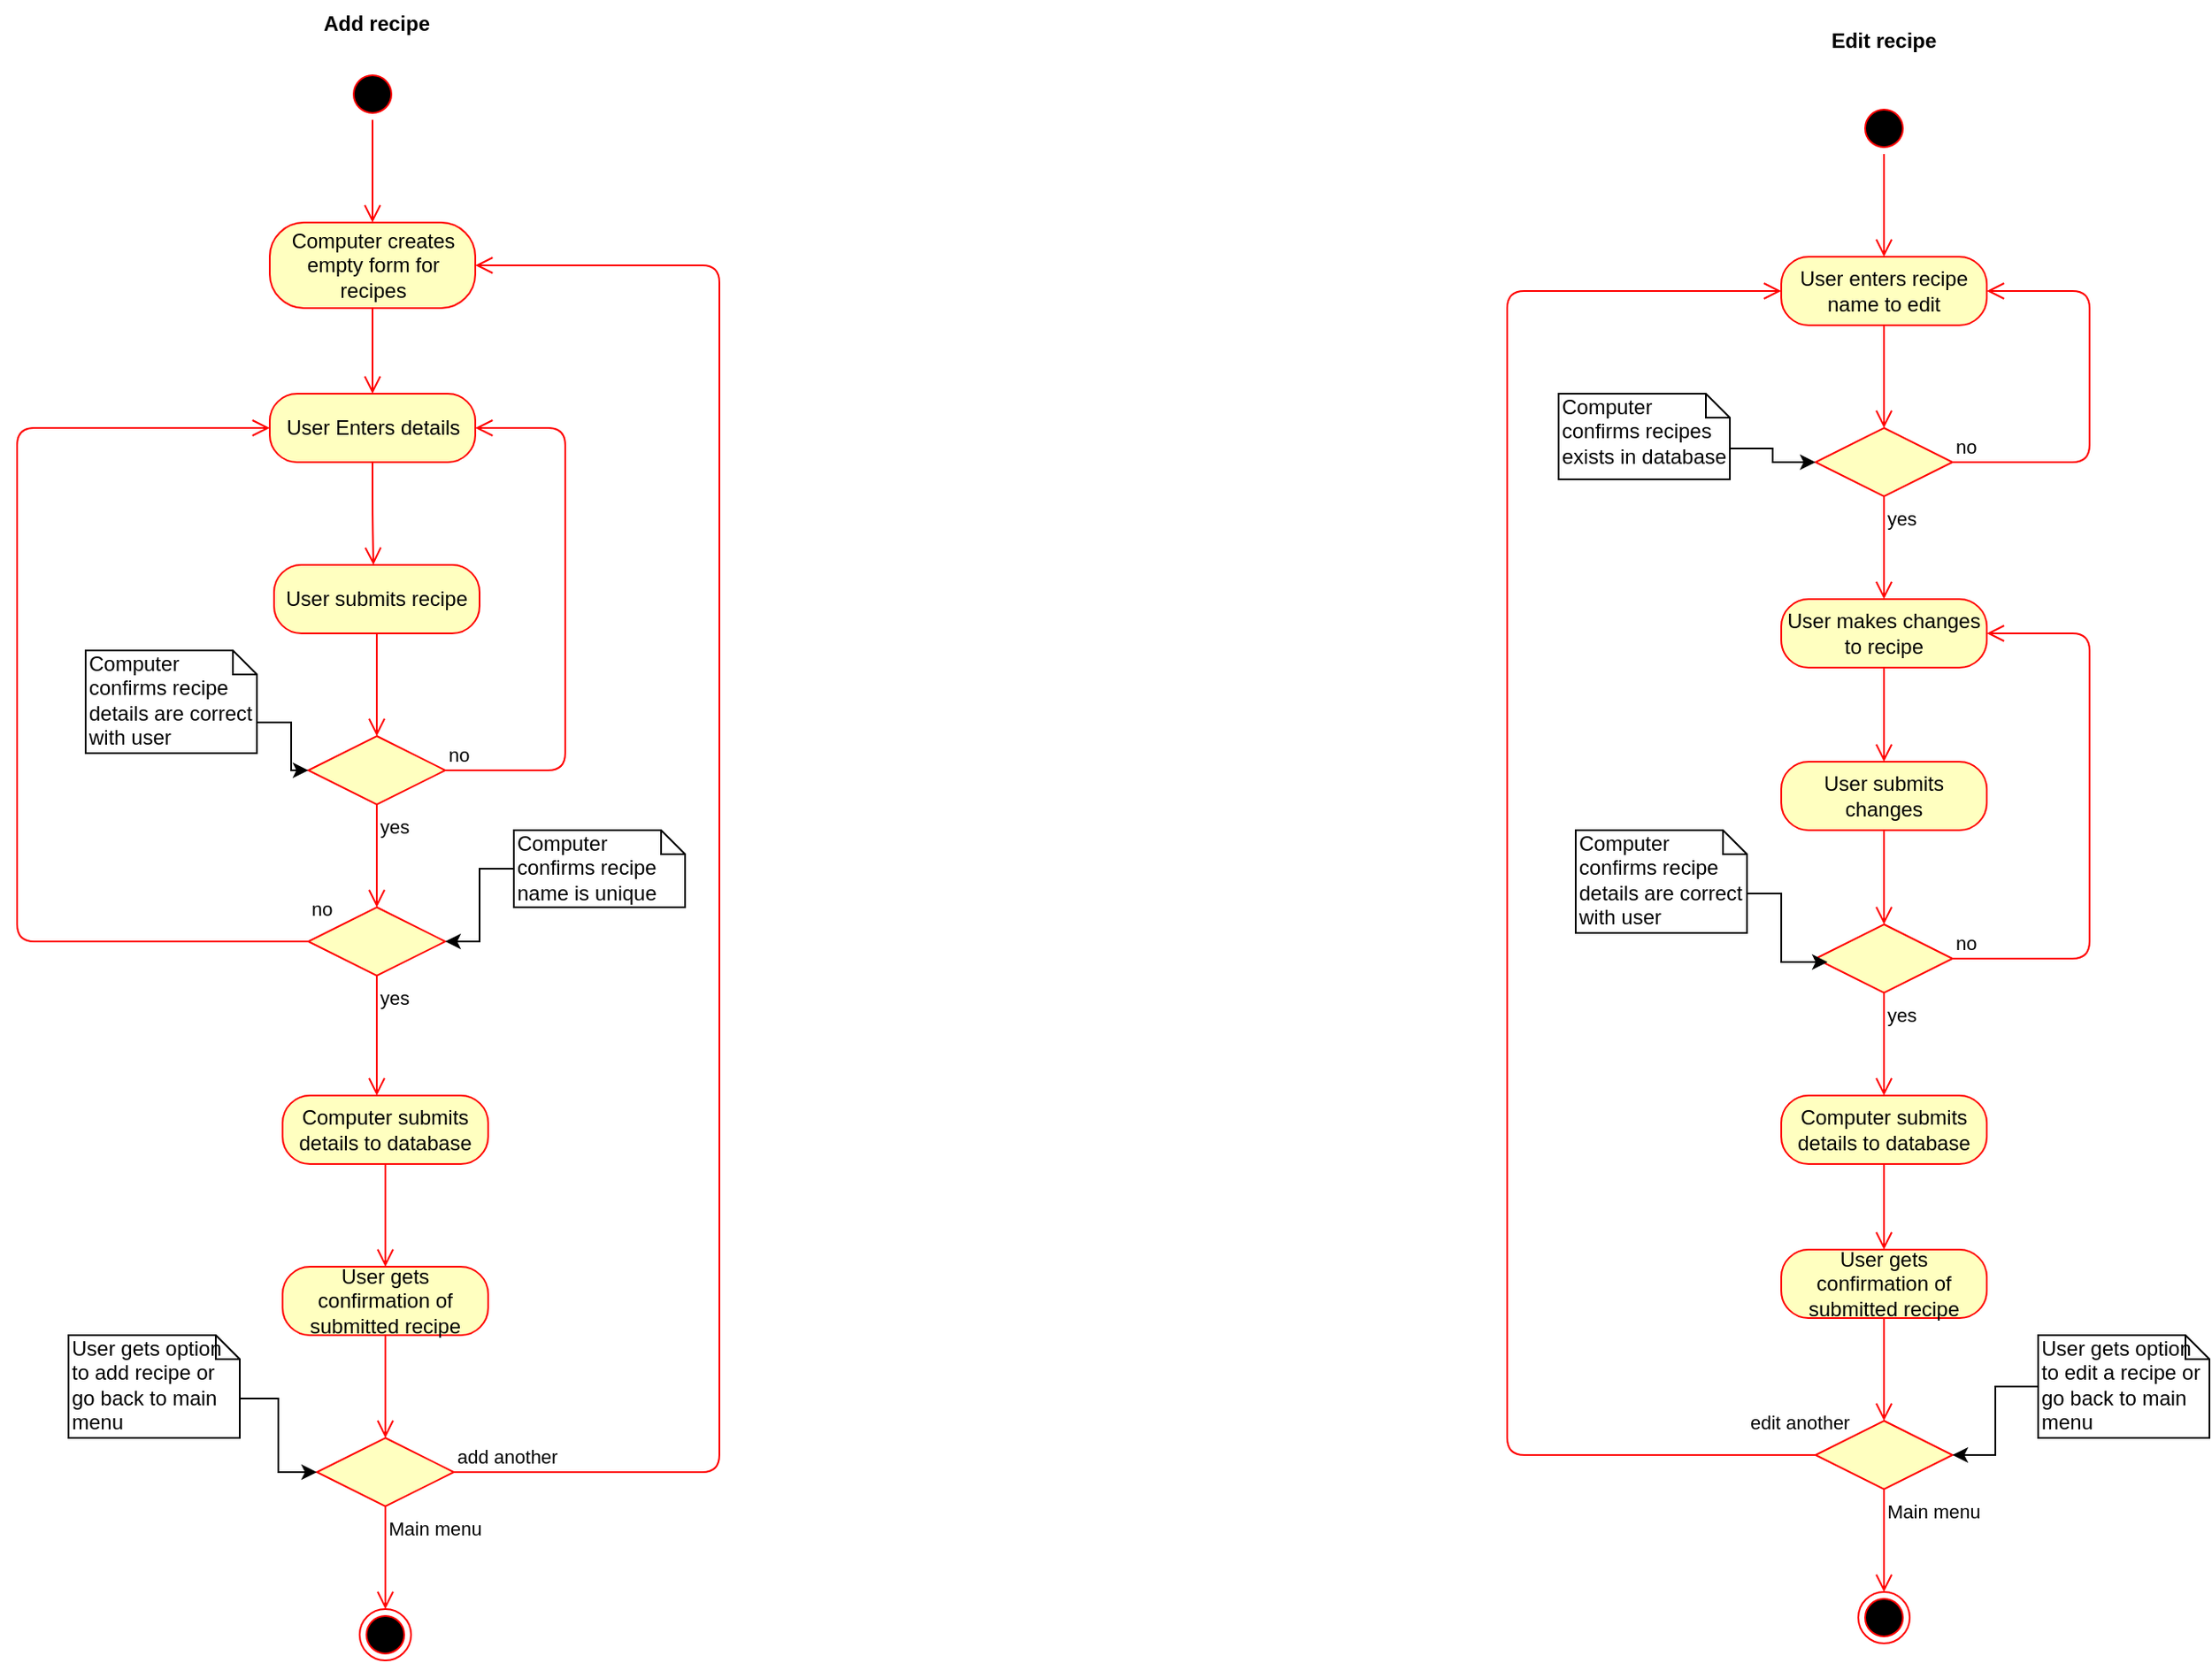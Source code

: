 <mxfile version="13.6.2" type="device"><diagram id="eKEcu8Rc6A_VZjZtCsJ3" name="Page-1"><mxGraphModel dx="1326" dy="806" grid="1" gridSize="10" guides="1" tooltips="1" connect="1" arrows="1" fold="1" page="1" pageScale="1" pageWidth="850" pageHeight="1100" math="0" shadow="0"><root><mxCell id="0"/><mxCell id="1" parent="0"/><mxCell id="d8NRdwbH9ryaJUKJN_NA-1" value="" style="ellipse;html=1;shape=startState;fillColor=#000000;strokeColor=#ff0000;" vertex="1" parent="1"><mxGeometry x="342.5" y="80" width="30" height="30" as="geometry"/></mxCell><mxCell id="d8NRdwbH9ryaJUKJN_NA-2" value="" style="edgeStyle=orthogonalEdgeStyle;html=1;verticalAlign=bottom;endArrow=open;endSize=8;strokeColor=#ff0000;" edge="1" source="d8NRdwbH9ryaJUKJN_NA-1" parent="1"><mxGeometry relative="1" as="geometry"><mxPoint x="357.5" y="170" as="targetPoint"/></mxGeometry></mxCell><mxCell id="d8NRdwbH9ryaJUKJN_NA-4" value="Add recipe" style="text;align=center;fontStyle=1;verticalAlign=middle;spacingLeft=3;spacingRight=3;strokeColor=none;rotatable=0;points=[[0,0.5],[1,0.5]];portConstraint=eastwest;" vertex="1" parent="1"><mxGeometry x="320" y="40" width="80" height="26" as="geometry"/></mxCell><mxCell id="d8NRdwbH9ryaJUKJN_NA-5" value="Computer creates empty form for recipes" style="rounded=1;whiteSpace=wrap;html=1;arcSize=40;fontColor=#000000;fillColor=#ffffc0;strokeColor=#ff0000;" vertex="1" parent="1"><mxGeometry x="297.5" y="170" width="120" height="50" as="geometry"/></mxCell><mxCell id="d8NRdwbH9ryaJUKJN_NA-6" value="" style="edgeStyle=orthogonalEdgeStyle;html=1;verticalAlign=bottom;endArrow=open;endSize=8;strokeColor=#ff0000;" edge="1" source="d8NRdwbH9ryaJUKJN_NA-5" parent="1"><mxGeometry relative="1" as="geometry"><mxPoint x="357.5" y="270" as="targetPoint"/></mxGeometry></mxCell><mxCell id="d8NRdwbH9ryaJUKJN_NA-7" value="User Enters details" style="rounded=1;whiteSpace=wrap;html=1;arcSize=40;fontColor=#000000;fillColor=#ffffc0;strokeColor=#ff0000;" vertex="1" parent="1"><mxGeometry x="297.5" y="270" width="120" height="40" as="geometry"/></mxCell><mxCell id="d8NRdwbH9ryaJUKJN_NA-8" value="" style="edgeStyle=orthogonalEdgeStyle;html=1;verticalAlign=bottom;endArrow=open;endSize=8;strokeColor=#ff0000;" edge="1" source="d8NRdwbH9ryaJUKJN_NA-7" parent="1"><mxGeometry relative="1" as="geometry"><mxPoint x="358" y="370" as="targetPoint"/><Array as="points"><mxPoint x="358" y="340"/><mxPoint x="358" y="340"/></Array></mxGeometry></mxCell><mxCell id="d8NRdwbH9ryaJUKJN_NA-9" value="User submits recipe" style="rounded=1;whiteSpace=wrap;html=1;arcSize=40;fontColor=#000000;fillColor=#ffffc0;strokeColor=#ff0000;" vertex="1" parent="1"><mxGeometry x="300" y="370" width="120" height="40" as="geometry"/></mxCell><mxCell id="d8NRdwbH9ryaJUKJN_NA-10" value="" style="edgeStyle=orthogonalEdgeStyle;html=1;verticalAlign=bottom;endArrow=open;endSize=8;strokeColor=#ff0000;" edge="1" source="d8NRdwbH9ryaJUKJN_NA-9" parent="1"><mxGeometry relative="1" as="geometry"><mxPoint x="360" y="470" as="targetPoint"/></mxGeometry></mxCell><mxCell id="d8NRdwbH9ryaJUKJN_NA-11" value="" style="rhombus;whiteSpace=wrap;html=1;fillColor=#ffffc0;strokeColor=#ff0000;" vertex="1" parent="1"><mxGeometry x="320" y="470" width="80" height="40" as="geometry"/></mxCell><mxCell id="d8NRdwbH9ryaJUKJN_NA-12" value="no" style="edgeStyle=orthogonalEdgeStyle;html=1;align=left;verticalAlign=bottom;endArrow=open;endSize=8;strokeColor=#ff0000;entryX=1;entryY=0.5;entryDx=0;entryDy=0;" edge="1" source="d8NRdwbH9ryaJUKJN_NA-11" parent="1" target="d8NRdwbH9ryaJUKJN_NA-7"><mxGeometry x="-1" relative="1" as="geometry"><mxPoint x="530" y="280" as="targetPoint"/><Array as="points"><mxPoint x="470" y="490"/><mxPoint x="470" y="290"/></Array></mxGeometry></mxCell><mxCell id="d8NRdwbH9ryaJUKJN_NA-13" value="yes" style="edgeStyle=orthogonalEdgeStyle;html=1;align=left;verticalAlign=top;endArrow=open;endSize=8;strokeColor=#ff0000;" edge="1" source="d8NRdwbH9ryaJUKJN_NA-11" parent="1"><mxGeometry x="-1" relative="1" as="geometry"><mxPoint x="360" y="570" as="targetPoint"/></mxGeometry></mxCell><mxCell id="d8NRdwbH9ryaJUKJN_NA-15" style="edgeStyle=orthogonalEdgeStyle;rounded=0;orthogonalLoop=1;jettySize=auto;html=1;exitX=0;exitY=0;exitDx=100;exitDy=42;exitPerimeter=0;entryX=0;entryY=0.5;entryDx=0;entryDy=0;" edge="1" parent="1" source="d8NRdwbH9ryaJUKJN_NA-14" target="d8NRdwbH9ryaJUKJN_NA-11"><mxGeometry relative="1" as="geometry"/></mxCell><mxCell id="d8NRdwbH9ryaJUKJN_NA-14" value="Computer confirms recipe details are correct with user" style="shape=note;whiteSpace=wrap;html=1;size=14;verticalAlign=top;align=left;spacingTop=-6;" vertex="1" parent="1"><mxGeometry x="190" y="420" width="100" height="60" as="geometry"/></mxCell><mxCell id="d8NRdwbH9ryaJUKJN_NA-19" value="" style="rhombus;whiteSpace=wrap;html=1;fillColor=#ffffc0;strokeColor=#ff0000;" vertex="1" parent="1"><mxGeometry x="320" y="570" width="80" height="40" as="geometry"/></mxCell><mxCell id="d8NRdwbH9ryaJUKJN_NA-20" value="no" style="edgeStyle=orthogonalEdgeStyle;html=1;align=left;verticalAlign=bottom;endArrow=open;endSize=8;strokeColor=#ff0000;exitX=0;exitY=0.5;exitDx=0;exitDy=0;entryX=0;entryY=0.5;entryDx=0;entryDy=0;" edge="1" source="d8NRdwbH9ryaJUKJN_NA-19" parent="1" target="d8NRdwbH9ryaJUKJN_NA-7"><mxGeometry x="-0.417" y="-170" relative="1" as="geometry"><mxPoint x="460" y="600" as="targetPoint"/><Array as="points"><mxPoint x="150" y="590"/><mxPoint x="150" y="290"/></Array><mxPoint as="offset"/></mxGeometry></mxCell><mxCell id="d8NRdwbH9ryaJUKJN_NA-21" value="yes" style="edgeStyle=orthogonalEdgeStyle;html=1;align=left;verticalAlign=top;endArrow=open;endSize=8;strokeColor=#ff0000;" edge="1" source="d8NRdwbH9ryaJUKJN_NA-19" parent="1"><mxGeometry x="-1" relative="1" as="geometry"><mxPoint x="360" y="680" as="targetPoint"/></mxGeometry></mxCell><mxCell id="d8NRdwbH9ryaJUKJN_NA-23" style="edgeStyle=orthogonalEdgeStyle;rounded=0;orthogonalLoop=1;jettySize=auto;html=1;exitX=0;exitY=0.5;exitDx=0;exitDy=0;exitPerimeter=0;entryX=1;entryY=0.5;entryDx=0;entryDy=0;" edge="1" parent="1" source="d8NRdwbH9ryaJUKJN_NA-22" target="d8NRdwbH9ryaJUKJN_NA-19"><mxGeometry relative="1" as="geometry"/></mxCell><mxCell id="d8NRdwbH9ryaJUKJN_NA-22" value="Computer confirms recipe name is unique" style="shape=note;whiteSpace=wrap;html=1;size=14;verticalAlign=top;align=left;spacingTop=-6;" vertex="1" parent="1"><mxGeometry x="440" y="525" width="100" height="45" as="geometry"/></mxCell><mxCell id="d8NRdwbH9ryaJUKJN_NA-24" value="Computer submits details to database" style="rounded=1;whiteSpace=wrap;html=1;arcSize=40;fontColor=#000000;fillColor=#ffffc0;strokeColor=#ff0000;" vertex="1" parent="1"><mxGeometry x="305" y="680" width="120" height="40" as="geometry"/></mxCell><mxCell id="d8NRdwbH9ryaJUKJN_NA-25" value="" style="edgeStyle=orthogonalEdgeStyle;html=1;verticalAlign=bottom;endArrow=open;endSize=8;strokeColor=#ff0000;" edge="1" source="d8NRdwbH9ryaJUKJN_NA-24" parent="1"><mxGeometry relative="1" as="geometry"><mxPoint x="365" y="780" as="targetPoint"/></mxGeometry></mxCell><mxCell id="d8NRdwbH9ryaJUKJN_NA-26" value="User gets confirmation of submitted recipe" style="rounded=1;whiteSpace=wrap;html=1;arcSize=40;fontColor=#000000;fillColor=#ffffc0;strokeColor=#ff0000;" vertex="1" parent="1"><mxGeometry x="305" y="780" width="120" height="40" as="geometry"/></mxCell><mxCell id="d8NRdwbH9ryaJUKJN_NA-27" value="" style="edgeStyle=orthogonalEdgeStyle;html=1;verticalAlign=bottom;endArrow=open;endSize=8;strokeColor=#ff0000;" edge="1" source="d8NRdwbH9ryaJUKJN_NA-26" parent="1"><mxGeometry relative="1" as="geometry"><mxPoint x="365" y="880" as="targetPoint"/></mxGeometry></mxCell><mxCell id="d8NRdwbH9ryaJUKJN_NA-30" value="" style="rhombus;whiteSpace=wrap;html=1;fillColor=#ffffc0;strokeColor=#ff0000;" vertex="1" parent="1"><mxGeometry x="325" y="880" width="80" height="40" as="geometry"/></mxCell><mxCell id="d8NRdwbH9ryaJUKJN_NA-31" value="add another" style="edgeStyle=orthogonalEdgeStyle;html=1;align=left;verticalAlign=bottom;endArrow=open;endSize=8;strokeColor=#ff0000;entryX=1;entryY=0.5;entryDx=0;entryDy=0;" edge="1" source="d8NRdwbH9ryaJUKJN_NA-30" parent="1" target="d8NRdwbH9ryaJUKJN_NA-5"><mxGeometry x="-1" relative="1" as="geometry"><mxPoint x="500" y="900" as="targetPoint"/><Array as="points"><mxPoint x="560" y="900"/><mxPoint x="560" y="195"/></Array></mxGeometry></mxCell><mxCell id="d8NRdwbH9ryaJUKJN_NA-32" value="Main menu" style="edgeStyle=orthogonalEdgeStyle;html=1;align=left;verticalAlign=top;endArrow=open;endSize=8;strokeColor=#ff0000;" edge="1" source="d8NRdwbH9ryaJUKJN_NA-30" parent="1"><mxGeometry x="-1" relative="1" as="geometry"><mxPoint x="365" y="980" as="targetPoint"/></mxGeometry></mxCell><mxCell id="d8NRdwbH9ryaJUKJN_NA-33" value="" style="ellipse;html=1;shape=endState;fillColor=#000000;strokeColor=#ff0000;" vertex="1" parent="1"><mxGeometry x="350" y="980" width="30" height="30" as="geometry"/></mxCell><mxCell id="d8NRdwbH9ryaJUKJN_NA-35" style="edgeStyle=orthogonalEdgeStyle;rounded=0;orthogonalLoop=1;jettySize=auto;html=1;exitX=0;exitY=0;exitDx=100;exitDy=37;exitPerimeter=0;entryX=0;entryY=0.5;entryDx=0;entryDy=0;" edge="1" parent="1" source="d8NRdwbH9ryaJUKJN_NA-34" target="d8NRdwbH9ryaJUKJN_NA-30"><mxGeometry relative="1" as="geometry"/></mxCell><mxCell id="d8NRdwbH9ryaJUKJN_NA-34" value="User gets option to add recipe or go back to main menu" style="shape=note;whiteSpace=wrap;html=1;size=14;verticalAlign=top;align=left;spacingTop=-6;" vertex="1" parent="1"><mxGeometry x="180" y="820" width="100" height="60" as="geometry"/></mxCell><mxCell id="d8NRdwbH9ryaJUKJN_NA-37" value="Edit recipe" style="text;align=center;fontStyle=1;verticalAlign=middle;spacingLeft=3;spacingRight=3;strokeColor=none;rotatable=0;points=[[0,0.5],[1,0.5]];portConstraint=eastwest;" vertex="1" parent="1"><mxGeometry x="1200" y="50" width="80" height="26" as="geometry"/></mxCell><mxCell id="d8NRdwbH9ryaJUKJN_NA-38" value="" style="ellipse;html=1;shape=startState;fillColor=#000000;strokeColor=#ff0000;" vertex="1" parent="1"><mxGeometry x="1225" y="100" width="30" height="30" as="geometry"/></mxCell><mxCell id="d8NRdwbH9ryaJUKJN_NA-39" value="" style="edgeStyle=orthogonalEdgeStyle;html=1;verticalAlign=bottom;endArrow=open;endSize=8;strokeColor=#ff0000;" edge="1" source="d8NRdwbH9ryaJUKJN_NA-38" parent="1"><mxGeometry relative="1" as="geometry"><mxPoint x="1240" y="190" as="targetPoint"/></mxGeometry></mxCell><mxCell id="d8NRdwbH9ryaJUKJN_NA-40" value="User enters recipe name to edit" style="rounded=1;whiteSpace=wrap;html=1;arcSize=40;fontColor=#000000;fillColor=#ffffc0;strokeColor=#ff0000;" vertex="1" parent="1"><mxGeometry x="1180" y="190" width="120" height="40" as="geometry"/></mxCell><mxCell id="d8NRdwbH9ryaJUKJN_NA-41" value="" style="edgeStyle=orthogonalEdgeStyle;html=1;verticalAlign=bottom;endArrow=open;endSize=8;strokeColor=#ff0000;entryX=0.5;entryY=0;entryDx=0;entryDy=0;" edge="1" source="d8NRdwbH9ryaJUKJN_NA-40" parent="1" target="d8NRdwbH9ryaJUKJN_NA-42"><mxGeometry relative="1" as="geometry"><mxPoint x="1230" y="260" as="targetPoint"/><Array as="points"/></mxGeometry></mxCell><mxCell id="d8NRdwbH9ryaJUKJN_NA-42" value="" style="rhombus;whiteSpace=wrap;html=1;fillColor=#ffffc0;strokeColor=#ff0000;" vertex="1" parent="1"><mxGeometry x="1200" y="290" width="80" height="40" as="geometry"/></mxCell><mxCell id="d8NRdwbH9ryaJUKJN_NA-43" value="no" style="edgeStyle=orthogonalEdgeStyle;html=1;align=left;verticalAlign=bottom;endArrow=open;endSize=8;strokeColor=#ff0000;entryX=1;entryY=0.5;entryDx=0;entryDy=0;" edge="1" source="d8NRdwbH9ryaJUKJN_NA-42" parent="1" target="d8NRdwbH9ryaJUKJN_NA-40"><mxGeometry x="-1" relative="1" as="geometry"><mxPoint x="1390" y="310" as="targetPoint"/><Array as="points"><mxPoint x="1360" y="310"/><mxPoint x="1360" y="210"/></Array></mxGeometry></mxCell><mxCell id="d8NRdwbH9ryaJUKJN_NA-44" value="yes" style="edgeStyle=orthogonalEdgeStyle;html=1;align=left;verticalAlign=top;endArrow=open;endSize=8;strokeColor=#ff0000;" edge="1" source="d8NRdwbH9ryaJUKJN_NA-42" parent="1"><mxGeometry x="-1" relative="1" as="geometry"><mxPoint x="1240" y="390" as="targetPoint"/><Array as="points"><mxPoint x="1240" y="370"/><mxPoint x="1240" y="370"/></Array></mxGeometry></mxCell><mxCell id="d8NRdwbH9ryaJUKJN_NA-46" style="edgeStyle=orthogonalEdgeStyle;rounded=0;orthogonalLoop=1;jettySize=auto;html=1;exitX=0;exitY=0;exitDx=100;exitDy=32;exitPerimeter=0;entryX=0;entryY=0.5;entryDx=0;entryDy=0;" edge="1" parent="1" source="d8NRdwbH9ryaJUKJN_NA-45" target="d8NRdwbH9ryaJUKJN_NA-42"><mxGeometry relative="1" as="geometry"/></mxCell><mxCell id="d8NRdwbH9ryaJUKJN_NA-45" value="Computer confirms recipes exists in database" style="shape=note;whiteSpace=wrap;html=1;size=14;verticalAlign=top;align=left;spacingTop=-6;" vertex="1" parent="1"><mxGeometry x="1050" y="270" width="100" height="50" as="geometry"/></mxCell><mxCell id="d8NRdwbH9ryaJUKJN_NA-47" value="User makes changes to recipe" style="rounded=1;whiteSpace=wrap;html=1;arcSize=40;fontColor=#000000;fillColor=#ffffc0;strokeColor=#ff0000;" vertex="1" parent="1"><mxGeometry x="1180" y="390" width="120" height="40" as="geometry"/></mxCell><mxCell id="d8NRdwbH9ryaJUKJN_NA-50" value="User submits changes" style="rounded=1;whiteSpace=wrap;html=1;arcSize=40;fontColor=#000000;fillColor=#ffffc0;strokeColor=#ff0000;" vertex="1" parent="1"><mxGeometry x="1180" y="485" width="120" height="40" as="geometry"/></mxCell><mxCell id="d8NRdwbH9ryaJUKJN_NA-51" value="" style="edgeStyle=orthogonalEdgeStyle;html=1;verticalAlign=bottom;endArrow=open;endSize=8;strokeColor=#ff0000;entryX=0.5;entryY=0;entryDx=0;entryDy=0;" edge="1" source="d8NRdwbH9ryaJUKJN_NA-50" parent="1" target="d8NRdwbH9ryaJUKJN_NA-52"><mxGeometry relative="1" as="geometry"><mxPoint x="1240" y="620" as="targetPoint"/></mxGeometry></mxCell><mxCell id="d8NRdwbH9ryaJUKJN_NA-52" value="" style="rhombus;whiteSpace=wrap;html=1;fillColor=#ffffc0;strokeColor=#ff0000;" vertex="1" parent="1"><mxGeometry x="1200" y="580" width="80" height="40" as="geometry"/></mxCell><mxCell id="d8NRdwbH9ryaJUKJN_NA-53" value="no" style="edgeStyle=orthogonalEdgeStyle;html=1;align=left;verticalAlign=bottom;endArrow=open;endSize=8;strokeColor=#ff0000;entryX=1;entryY=0.5;entryDx=0;entryDy=0;" edge="1" source="d8NRdwbH9ryaJUKJN_NA-52" parent="1" target="d8NRdwbH9ryaJUKJN_NA-47"><mxGeometry x="-1" relative="1" as="geometry"><mxPoint x="1380" y="640" as="targetPoint"/><Array as="points"><mxPoint x="1360" y="600"/><mxPoint x="1360" y="410"/></Array></mxGeometry></mxCell><mxCell id="d8NRdwbH9ryaJUKJN_NA-54" value="yes" style="edgeStyle=orthogonalEdgeStyle;html=1;align=left;verticalAlign=top;endArrow=open;endSize=8;strokeColor=#ff0000;entryX=0.5;entryY=0;entryDx=0;entryDy=0;" edge="1" source="d8NRdwbH9ryaJUKJN_NA-52" parent="1" target="d8NRdwbH9ryaJUKJN_NA-64"><mxGeometry x="-1" relative="1" as="geometry"><mxPoint x="1240" y="720" as="targetPoint"/></mxGeometry></mxCell><mxCell id="d8NRdwbH9ryaJUKJN_NA-56" style="edgeStyle=orthogonalEdgeStyle;rounded=0;orthogonalLoop=1;jettySize=auto;html=1;exitX=0;exitY=0;exitDx=100;exitDy=37;exitPerimeter=0;entryX=0.088;entryY=0.55;entryDx=0;entryDy=0;entryPerimeter=0;" edge="1" parent="1" source="d8NRdwbH9ryaJUKJN_NA-55" target="d8NRdwbH9ryaJUKJN_NA-52"><mxGeometry relative="1" as="geometry"/></mxCell><mxCell id="d8NRdwbH9ryaJUKJN_NA-55" value="Computer confirms recipe details are correct with user" style="shape=note;whiteSpace=wrap;html=1;size=14;verticalAlign=top;align=left;spacingTop=-6;" vertex="1" parent="1"><mxGeometry x="1060" y="525" width="100" height="60" as="geometry"/></mxCell><mxCell id="d8NRdwbH9ryaJUKJN_NA-63" value="" style="edgeStyle=orthogonalEdgeStyle;html=1;verticalAlign=bottom;endArrow=open;endSize=8;strokeColor=#ff0000;entryX=0.5;entryY=0;entryDx=0;entryDy=0;exitX=0.5;exitY=1;exitDx=0;exitDy=0;" edge="1" parent="1" source="d8NRdwbH9ryaJUKJN_NA-47" target="d8NRdwbH9ryaJUKJN_NA-50"><mxGeometry relative="1" as="geometry"><mxPoint x="1250" y="300" as="targetPoint"/><mxPoint x="1250" y="240" as="sourcePoint"/><Array as="points"/></mxGeometry></mxCell><mxCell id="d8NRdwbH9ryaJUKJN_NA-64" value="Computer submits details to database" style="rounded=1;whiteSpace=wrap;html=1;arcSize=40;fontColor=#000000;fillColor=#ffffc0;strokeColor=#ff0000;" vertex="1" parent="1"><mxGeometry x="1180" y="680" width="120" height="40" as="geometry"/></mxCell><mxCell id="d8NRdwbH9ryaJUKJN_NA-65" value="User gets confirmation of submitted recipe" style="rounded=1;whiteSpace=wrap;html=1;arcSize=40;fontColor=#000000;fillColor=#ffffc0;strokeColor=#ff0000;" vertex="1" parent="1"><mxGeometry x="1180" y="770" width="120" height="40" as="geometry"/></mxCell><mxCell id="d8NRdwbH9ryaJUKJN_NA-66" value="" style="edgeStyle=orthogonalEdgeStyle;html=1;verticalAlign=bottom;endArrow=open;endSize=8;strokeColor=#ff0000;exitX=0.5;exitY=1;exitDx=0;exitDy=0;entryX=0.5;entryY=0;entryDx=0;entryDy=0;" edge="1" parent="1" source="d8NRdwbH9ryaJUKJN_NA-64" target="d8NRdwbH9ryaJUKJN_NA-65"><mxGeometry relative="1" as="geometry"><mxPoint x="375" y="790" as="targetPoint"/><mxPoint x="375" y="730" as="sourcePoint"/></mxGeometry></mxCell><mxCell id="d8NRdwbH9ryaJUKJN_NA-67" value="" style="edgeStyle=orthogonalEdgeStyle;html=1;verticalAlign=bottom;endArrow=open;endSize=8;strokeColor=#ff0000;exitX=0.5;exitY=1;exitDx=0;exitDy=0;entryX=0.5;entryY=0;entryDx=0;entryDy=0;" edge="1" parent="1" source="d8NRdwbH9ryaJUKJN_NA-65" target="d8NRdwbH9ryaJUKJN_NA-68"><mxGeometry relative="1" as="geometry"><mxPoint x="375" y="790" as="targetPoint"/><mxPoint x="375" y="730" as="sourcePoint"/></mxGeometry></mxCell><mxCell id="d8NRdwbH9ryaJUKJN_NA-68" value="" style="rhombus;whiteSpace=wrap;html=1;fillColor=#ffffc0;strokeColor=#ff0000;" vertex="1" parent="1"><mxGeometry x="1200" y="870" width="80" height="40" as="geometry"/></mxCell><mxCell id="d8NRdwbH9ryaJUKJN_NA-69" value="edit another" style="edgeStyle=orthogonalEdgeStyle;html=1;align=left;verticalAlign=bottom;endArrow=open;endSize=8;strokeColor=#ff0000;exitX=0;exitY=0.5;exitDx=0;exitDy=0;entryX=0;entryY=0.5;entryDx=0;entryDy=0;" edge="1" source="d8NRdwbH9ryaJUKJN_NA-68" parent="1" target="d8NRdwbH9ryaJUKJN_NA-40"><mxGeometry x="-0.922" y="-10" relative="1" as="geometry"><mxPoint x="1380" y="890" as="targetPoint"/><Array as="points"><mxPoint x="1020" y="890"/><mxPoint x="1020" y="210"/></Array><mxPoint as="offset"/></mxGeometry></mxCell><mxCell id="d8NRdwbH9ryaJUKJN_NA-70" value="Main menu" style="edgeStyle=orthogonalEdgeStyle;html=1;align=left;verticalAlign=top;endArrow=open;endSize=8;strokeColor=#ff0000;" edge="1" source="d8NRdwbH9ryaJUKJN_NA-68" parent="1"><mxGeometry x="-1" relative="1" as="geometry"><mxPoint x="1240" y="970" as="targetPoint"/></mxGeometry></mxCell><mxCell id="d8NRdwbH9ryaJUKJN_NA-72" style="edgeStyle=orthogonalEdgeStyle;rounded=0;orthogonalLoop=1;jettySize=auto;html=1;exitX=0;exitY=0.5;exitDx=0;exitDy=0;exitPerimeter=0;entryX=1;entryY=0.5;entryDx=0;entryDy=0;" edge="1" parent="1" source="d8NRdwbH9ryaJUKJN_NA-71" target="d8NRdwbH9ryaJUKJN_NA-68"><mxGeometry relative="1" as="geometry"/></mxCell><mxCell id="d8NRdwbH9ryaJUKJN_NA-71" value="User gets option to edit a recipe or go back to main menu" style="shape=note;whiteSpace=wrap;html=1;size=14;verticalAlign=top;align=left;spacingTop=-6;" vertex="1" parent="1"><mxGeometry x="1330" y="820" width="100" height="60" as="geometry"/></mxCell><mxCell id="d8NRdwbH9ryaJUKJN_NA-73" value="" style="ellipse;html=1;shape=endState;fillColor=#000000;strokeColor=#ff0000;" vertex="1" parent="1"><mxGeometry x="1225" y="970" width="30" height="30" as="geometry"/></mxCell></root></mxGraphModel></diagram></mxfile>